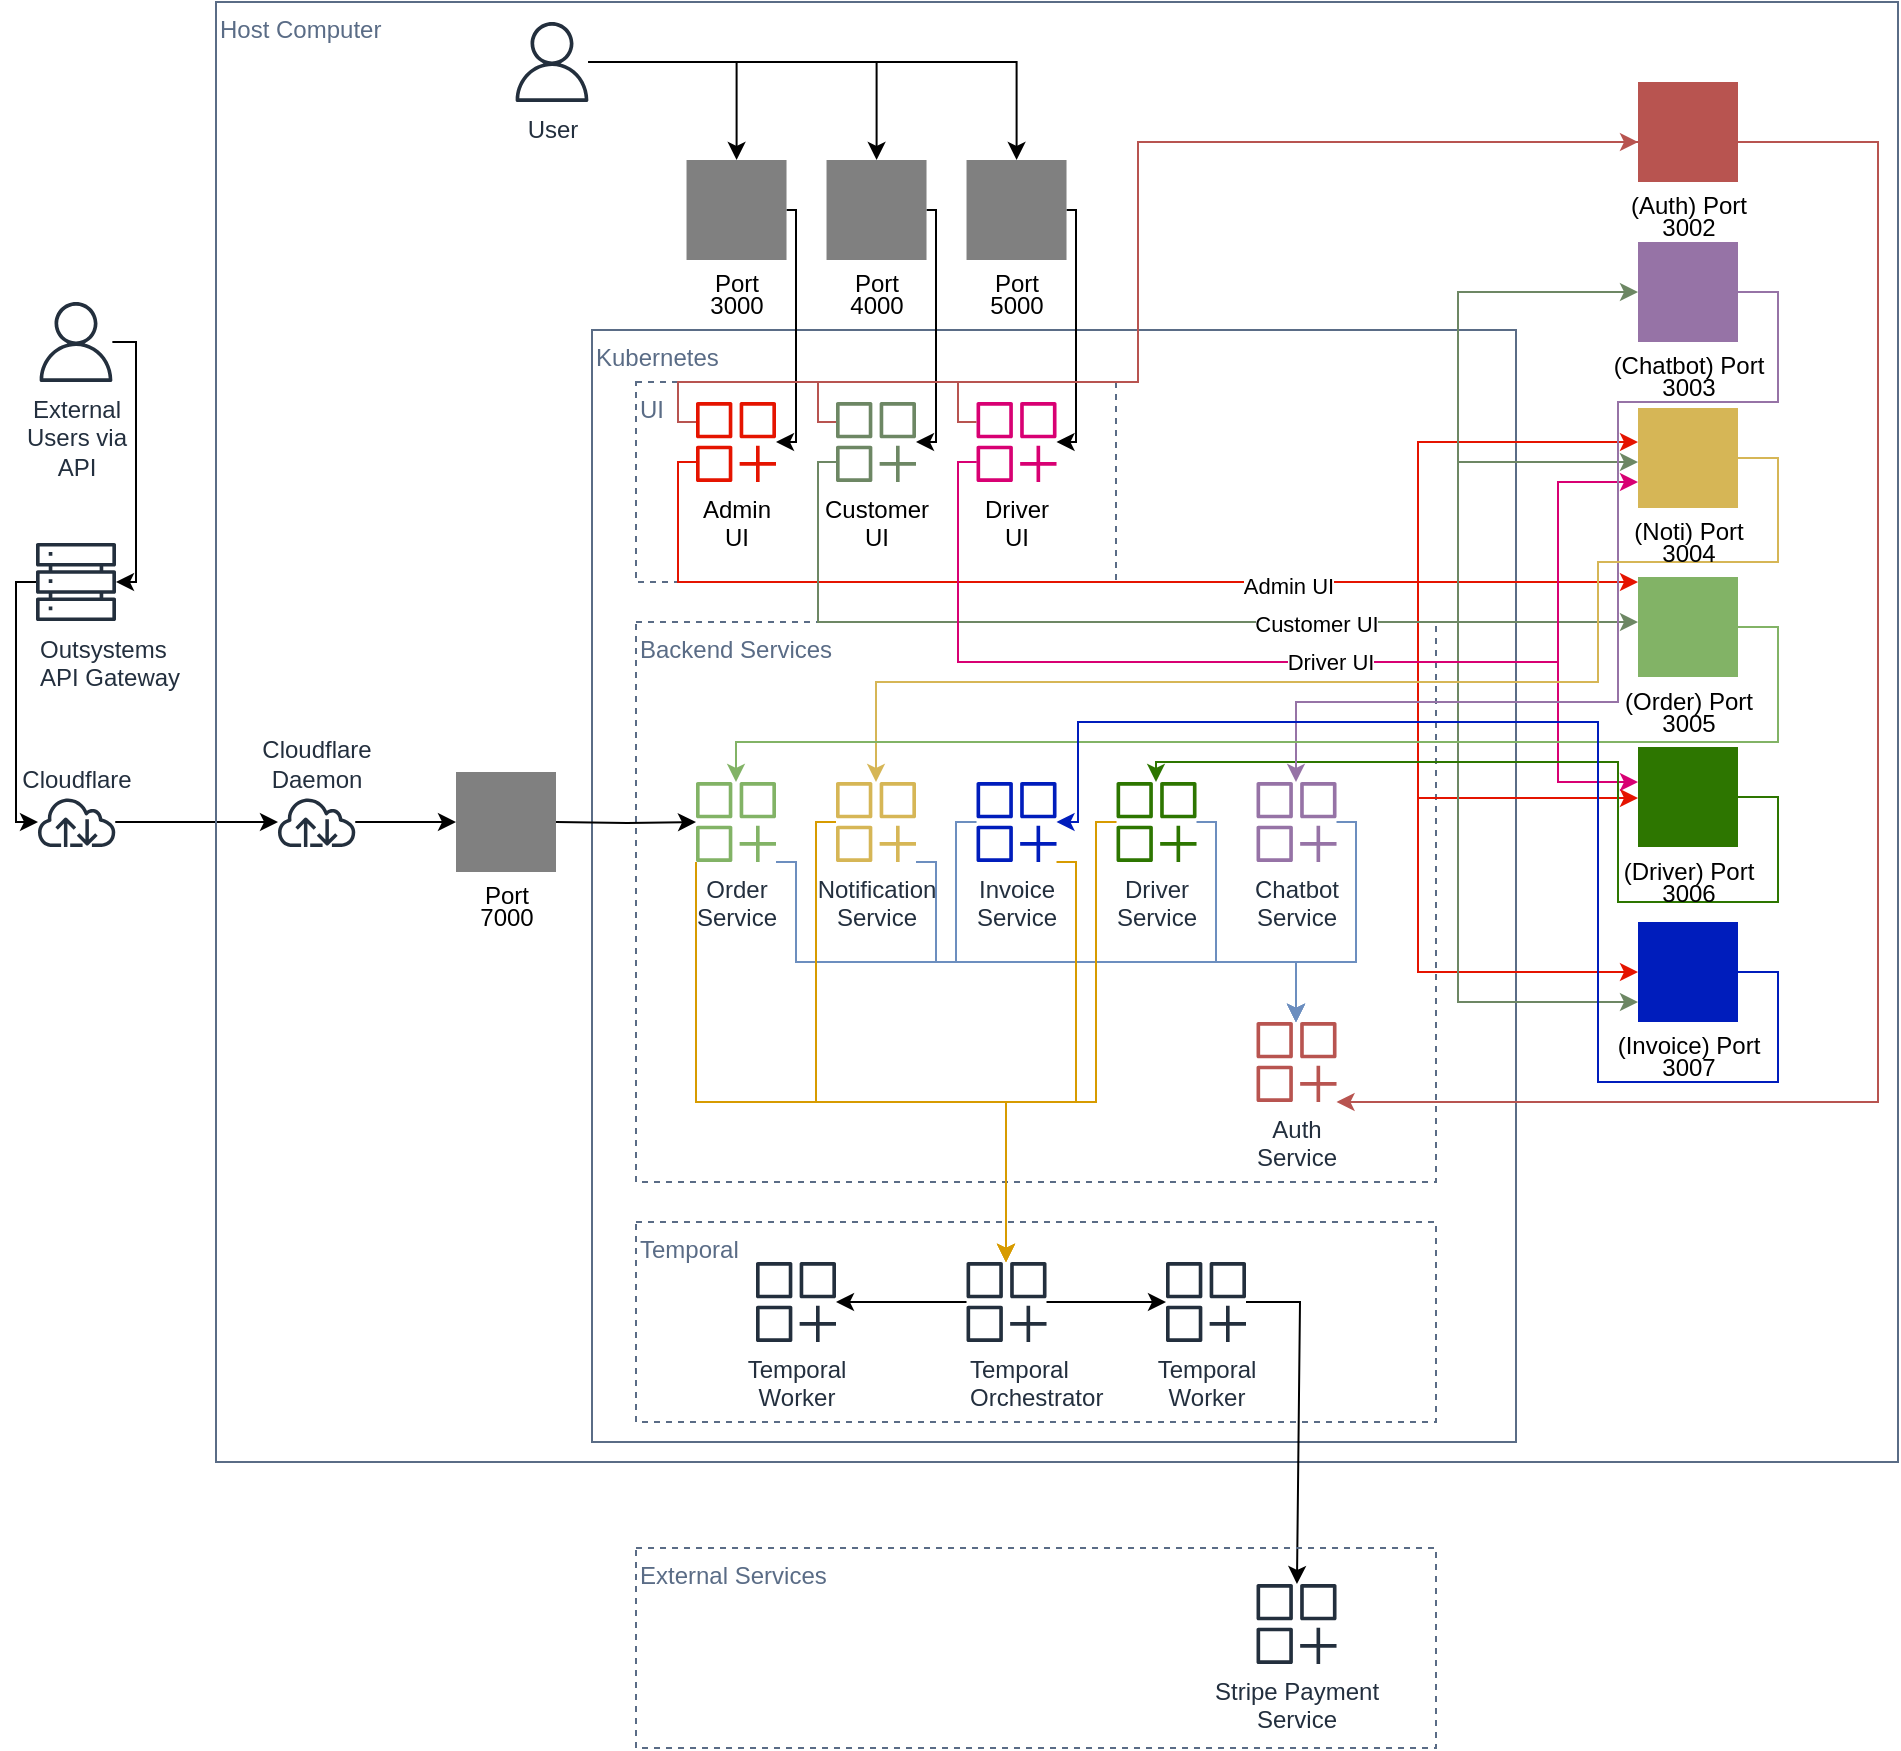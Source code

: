 <mxfile version="26.1.0">
  <diagram name="Page-1" id="QmS49h7ckAQ48RpZErxg">
    <mxGraphModel dx="1207" dy="805" grid="1" gridSize="10" guides="1" tooltips="1" connect="1" arrows="1" fold="1" page="1" pageScale="1" pageWidth="827" pageHeight="1169" math="0" shadow="0">
      <root>
        <mxCell id="0" />
        <mxCell id="1" parent="0" />
        <mxCell id="2KNw3RPgFfHsVNs4UQfl-1" style="edgeStyle=orthogonalEdgeStyle;rounded=0;orthogonalLoop=1;jettySize=auto;html=1;" edge="1" parent="1" source="2KNw3RPgFfHsVNs4UQfl-2" target="2KNw3RPgFfHsVNs4UQfl-4">
          <mxGeometry relative="1" as="geometry">
            <Array as="points">
              <mxPoint x="59" y="300" />
              <mxPoint x="59" y="420" />
            </Array>
          </mxGeometry>
        </mxCell>
        <mxCell id="2KNw3RPgFfHsVNs4UQfl-2" value="Outsystems&lt;br&gt;API Gateway" style="sketch=0;outlineConnect=0;fontColor=#232F3E;gradientColor=none;fillColor=#232F3D;strokeColor=none;dashed=0;verticalLabelPosition=bottom;verticalAlign=top;align=left;html=1;fontSize=12;fontStyle=0;aspect=fixed;pointerEvents=1;shape=mxgraph.aws4.servers;" vertex="1" parent="1">
          <mxGeometry x="69" y="280" width="40" height="40" as="geometry" />
        </mxCell>
        <mxCell id="2KNw3RPgFfHsVNs4UQfl-3" style="edgeStyle=orthogonalEdgeStyle;rounded=0;orthogonalLoop=1;jettySize=auto;html=1;" edge="1" parent="1" source="2KNw3RPgFfHsVNs4UQfl-4" target="2KNw3RPgFfHsVNs4UQfl-7">
          <mxGeometry relative="1" as="geometry" />
        </mxCell>
        <mxCell id="2KNw3RPgFfHsVNs4UQfl-4" value="Cloudflare" style="sketch=0;outlineConnect=0;fontColor=#232F3E;gradientColor=none;fillColor=#232F3D;strokeColor=none;dashed=0;verticalLabelPosition=top;verticalAlign=bottom;align=center;html=1;fontSize=12;fontStyle=0;aspect=fixed;pointerEvents=1;shape=mxgraph.aws4.internet;labelPosition=center;" vertex="1" parent="1">
          <mxGeometry x="69" y="407.5" width="40.63" height="25" as="geometry" />
        </mxCell>
        <mxCell id="2KNw3RPgFfHsVNs4UQfl-5" value="Host Computer" style="fillColor=none;strokeColor=#5A6C86;verticalAlign=top;fontStyle=0;fontColor=#5A6C86;whiteSpace=wrap;html=1;movable=1;resizable=1;rotatable=1;deletable=1;editable=1;locked=0;connectable=1;align=left;" vertex="1" parent="1">
          <mxGeometry x="159" y="10" width="841" height="730" as="geometry" />
        </mxCell>
        <mxCell id="2KNw3RPgFfHsVNs4UQfl-6" style="edgeStyle=orthogonalEdgeStyle;rounded=0;orthogonalLoop=1;jettySize=auto;html=1;" edge="1" parent="1" source="2KNw3RPgFfHsVNs4UQfl-7" target="2KNw3RPgFfHsVNs4UQfl-66">
          <mxGeometry relative="1" as="geometry" />
        </mxCell>
        <mxCell id="2KNw3RPgFfHsVNs4UQfl-7" value="Cloudflare&lt;div&gt;Daemon&lt;/div&gt;" style="sketch=0;outlineConnect=0;fontColor=#232F3E;gradientColor=none;fillColor=#232F3D;strokeColor=none;dashed=0;verticalLabelPosition=top;verticalAlign=bottom;align=center;html=1;fontSize=12;fontStyle=0;aspect=fixed;pointerEvents=1;shape=mxgraph.aws4.internet;labelPosition=center;" vertex="1" parent="1">
          <mxGeometry x="189" y="407.5" width="40.63" height="25" as="geometry" />
        </mxCell>
        <mxCell id="2KNw3RPgFfHsVNs4UQfl-8" value="Kubernetes" style="fillColor=none;strokeColor=#5A6C86;verticalAlign=top;fontStyle=0;fontColor=#5A6C86;whiteSpace=wrap;html=1;movable=1;resizable=1;rotatable=1;deletable=1;editable=1;locked=0;connectable=1;align=left;" vertex="1" parent="1">
          <mxGeometry x="347" y="174" width="462" height="556" as="geometry" />
        </mxCell>
        <mxCell id="2KNw3RPgFfHsVNs4UQfl-9" value="UI" style="fillColor=none;strokeColor=#5A6C86;dashed=1;verticalAlign=top;fontStyle=0;fontColor=#5A6C86;whiteSpace=wrap;html=1;movable=1;resizable=1;rotatable=1;deletable=1;editable=1;locked=0;connectable=1;align=left;" vertex="1" parent="1">
          <mxGeometry x="369" y="200" width="240" height="100" as="geometry" />
        </mxCell>
        <mxCell id="2KNw3RPgFfHsVNs4UQfl-10" style="edgeStyle=orthogonalEdgeStyle;rounded=0;orthogonalLoop=1;jettySize=auto;html=1;" edge="1" parent="1">
          <mxGeometry relative="1" as="geometry">
            <mxPoint x="460" y="160" as="sourcePoint" />
          </mxGeometry>
        </mxCell>
        <mxCell id="2KNw3RPgFfHsVNs4UQfl-11" value="Backend Services" style="fillColor=none;strokeColor=#5A6C86;dashed=1;verticalAlign=top;fontStyle=0;fontColor=#5A6C86;whiteSpace=wrap;html=1;movable=1;resizable=1;rotatable=1;deletable=1;editable=1;locked=0;connectable=1;align=left;" vertex="1" parent="1">
          <mxGeometry x="369" y="320" width="400" height="280" as="geometry" />
        </mxCell>
        <mxCell id="2KNw3RPgFfHsVNs4UQfl-12" style="edgeStyle=orthogonalEdgeStyle;rounded=0;orthogonalLoop=1;jettySize=auto;html=1;" edge="1" parent="1" source="2KNw3RPgFfHsVNs4UQfl-15" target="2KNw3RPgFfHsVNs4UQfl-61">
          <mxGeometry relative="1" as="geometry" />
        </mxCell>
        <mxCell id="2KNw3RPgFfHsVNs4UQfl-13" style="edgeStyle=orthogonalEdgeStyle;rounded=0;orthogonalLoop=1;jettySize=auto;html=1;" edge="1" parent="1" source="2KNw3RPgFfHsVNs4UQfl-15" target="2KNw3RPgFfHsVNs4UQfl-62">
          <mxGeometry relative="1" as="geometry" />
        </mxCell>
        <mxCell id="2KNw3RPgFfHsVNs4UQfl-14" style="edgeStyle=orthogonalEdgeStyle;rounded=0;orthogonalLoop=1;jettySize=auto;html=1;" edge="1" parent="1" source="2KNw3RPgFfHsVNs4UQfl-15" target="2KNw3RPgFfHsVNs4UQfl-63">
          <mxGeometry relative="1" as="geometry" />
        </mxCell>
        <mxCell id="2KNw3RPgFfHsVNs4UQfl-15" value="User" style="sketch=0;outlineConnect=0;fontColor=#232F3E;gradientColor=none;fillColor=#232F3D;strokeColor=none;dashed=0;verticalLabelPosition=bottom;verticalAlign=top;align=center;html=1;fontSize=12;fontStyle=0;aspect=fixed;pointerEvents=1;shape=mxgraph.aws4.user;" vertex="1" parent="1">
          <mxGeometry x="307" y="20" width="40" height="40" as="geometry" />
        </mxCell>
        <mxCell id="2KNw3RPgFfHsVNs4UQfl-16" value="Temporal" style="fillColor=none;strokeColor=#5A6C86;dashed=1;verticalAlign=top;fontStyle=0;fontColor=#5A6C86;whiteSpace=wrap;html=1;movable=1;resizable=1;rotatable=1;deletable=1;editable=1;locked=0;connectable=1;align=left;" vertex="1" parent="1">
          <mxGeometry x="369" y="620" width="400" height="100" as="geometry" />
        </mxCell>
        <mxCell id="2KNw3RPgFfHsVNs4UQfl-17" style="edgeStyle=orthogonalEdgeStyle;rounded=0;orthogonalLoop=1;jettySize=auto;html=1;" edge="1" parent="1" source="2KNw3RPgFfHsVNs4UQfl-61" target="2KNw3RPgFfHsVNs4UQfl-27">
          <mxGeometry relative="1" as="geometry">
            <mxPoint x="414" y="180" as="sourcePoint" />
            <Array as="points">
              <mxPoint x="449" y="114" />
              <mxPoint x="449" y="230" />
            </Array>
          </mxGeometry>
        </mxCell>
        <mxCell id="2KNw3RPgFfHsVNs4UQfl-18" style="edgeStyle=orthogonalEdgeStyle;rounded=0;orthogonalLoop=1;jettySize=auto;html=1;" edge="1" parent="1" source="2KNw3RPgFfHsVNs4UQfl-62" target="2KNw3RPgFfHsVNs4UQfl-29">
          <mxGeometry relative="1" as="geometry">
            <mxPoint x="484" y="180" as="sourcePoint" />
            <Array as="points">
              <mxPoint x="519" y="114" />
              <mxPoint x="519" y="230" />
            </Array>
          </mxGeometry>
        </mxCell>
        <mxCell id="2KNw3RPgFfHsVNs4UQfl-19" style="edgeStyle=orthogonalEdgeStyle;rounded=0;orthogonalLoop=1;jettySize=auto;html=1;" edge="1" parent="1" source="2KNw3RPgFfHsVNs4UQfl-63" target="2KNw3RPgFfHsVNs4UQfl-31">
          <mxGeometry relative="1" as="geometry">
            <mxPoint x="554.26" y="180" as="sourcePoint" />
            <Array as="points">
              <mxPoint x="589" y="114" />
              <mxPoint x="589" y="230" />
            </Array>
          </mxGeometry>
        </mxCell>
        <mxCell id="2KNw3RPgFfHsVNs4UQfl-89" style="edgeStyle=orthogonalEdgeStyle;rounded=0;orthogonalLoop=1;jettySize=auto;html=1;strokeColor=#E51400;" edge="1" parent="1" source="2KNw3RPgFfHsVNs4UQfl-27" target="2KNw3RPgFfHsVNs4UQfl-80">
          <mxGeometry relative="1" as="geometry">
            <Array as="points">
              <mxPoint x="390" y="240" />
              <mxPoint x="390" y="300" />
              <mxPoint x="760" y="300" />
              <mxPoint x="760" y="230" />
            </Array>
          </mxGeometry>
        </mxCell>
        <mxCell id="2KNw3RPgFfHsVNs4UQfl-91" style="edgeStyle=orthogonalEdgeStyle;rounded=0;orthogonalLoop=1;jettySize=auto;html=1;fillColor=#a20025;strokeColor=#E51400;" edge="1" parent="1" source="2KNw3RPgFfHsVNs4UQfl-27" target="2KNw3RPgFfHsVNs4UQfl-82">
          <mxGeometry relative="1" as="geometry">
            <Array as="points">
              <mxPoint x="390" y="240" />
              <mxPoint x="390" y="300" />
            </Array>
          </mxGeometry>
        </mxCell>
        <mxCell id="2KNw3RPgFfHsVNs4UQfl-92" style="edgeStyle=orthogonalEdgeStyle;rounded=0;orthogonalLoop=1;jettySize=auto;html=1;strokeColor=#E51400;" edge="1" parent="1" source="2KNw3RPgFfHsVNs4UQfl-27" target="2KNw3RPgFfHsVNs4UQfl-76">
          <mxGeometry relative="1" as="geometry">
            <Array as="points">
              <mxPoint x="390" y="240" />
              <mxPoint x="390" y="300" />
              <mxPoint x="760" y="300" />
              <mxPoint x="760" y="408" />
            </Array>
          </mxGeometry>
        </mxCell>
        <mxCell id="2KNw3RPgFfHsVNs4UQfl-93" style="edgeStyle=orthogonalEdgeStyle;rounded=0;orthogonalLoop=1;jettySize=auto;html=1;strokeColor=#E51400;" edge="1" parent="1" source="2KNw3RPgFfHsVNs4UQfl-27" target="2KNw3RPgFfHsVNs4UQfl-83">
          <mxGeometry relative="1" as="geometry">
            <Array as="points">
              <mxPoint x="390" y="240" />
              <mxPoint x="390" y="300" />
              <mxPoint x="760" y="300" />
              <mxPoint x="760" y="495" />
            </Array>
          </mxGeometry>
        </mxCell>
        <mxCell id="2KNw3RPgFfHsVNs4UQfl-104" value="Admin UI" style="edgeLabel;html=1;align=center;verticalAlign=middle;resizable=0;points=[];" vertex="1" connectable="0" parent="2KNw3RPgFfHsVNs4UQfl-93">
          <mxGeometry x="0.004" y="-2" relative="1" as="geometry">
            <mxPoint as="offset" />
          </mxGeometry>
        </mxCell>
        <mxCell id="2KNw3RPgFfHsVNs4UQfl-27" value="&lt;font style=&quot;color: rgb(0, 0, 0);&quot;&gt;&lt;font&gt;Admin&lt;br&gt;&lt;/font&gt;UI&lt;/font&gt;" style="sketch=0;outlineConnect=0;fillColor=#E51400;strokeColor=#B20000;dashed=0;verticalLabelPosition=bottom;verticalAlign=top;align=center;html=1;fontSize=12;fontStyle=0;aspect=fixed;pointerEvents=1;shape=mxgraph.aws4.generic_application;fontColor=#ffffff;" vertex="1" parent="1">
          <mxGeometry x="399" y="210" width="40" height="40" as="geometry" />
        </mxCell>
        <mxCell id="2KNw3RPgFfHsVNs4UQfl-94" style="edgeStyle=orthogonalEdgeStyle;rounded=0;orthogonalLoop=1;jettySize=auto;html=1;strokeColor=#6D8764;" edge="1" parent="1" source="2KNw3RPgFfHsVNs4UQfl-29" target="2KNw3RPgFfHsVNs4UQfl-82">
          <mxGeometry relative="1" as="geometry">
            <Array as="points">
              <mxPoint x="460" y="240" />
              <mxPoint x="460" y="320" />
            </Array>
          </mxGeometry>
        </mxCell>
        <mxCell id="2KNw3RPgFfHsVNs4UQfl-95" style="edgeStyle=orthogonalEdgeStyle;rounded=0;orthogonalLoop=1;jettySize=auto;html=1;strokeColor=#6D8764;" edge="1" parent="1" source="2KNw3RPgFfHsVNs4UQfl-29" target="2KNw3RPgFfHsVNs4UQfl-80">
          <mxGeometry relative="1" as="geometry">
            <Array as="points">
              <mxPoint x="460" y="240" />
              <mxPoint x="460" y="320" />
              <mxPoint x="780" y="320" />
              <mxPoint x="780" y="240" />
            </Array>
          </mxGeometry>
        </mxCell>
        <mxCell id="2KNw3RPgFfHsVNs4UQfl-97" style="edgeStyle=orthogonalEdgeStyle;rounded=0;orthogonalLoop=1;jettySize=auto;html=1;strokeColor=#6D8764;" edge="1" parent="1" source="2KNw3RPgFfHsVNs4UQfl-29" target="2KNw3RPgFfHsVNs4UQfl-78">
          <mxGeometry relative="1" as="geometry">
            <Array as="points">
              <mxPoint x="460" y="240" />
              <mxPoint x="460" y="320" />
              <mxPoint x="780" y="320" />
              <mxPoint x="780" y="155" />
            </Array>
          </mxGeometry>
        </mxCell>
        <mxCell id="2KNw3RPgFfHsVNs4UQfl-99" style="edgeStyle=orthogonalEdgeStyle;rounded=0;orthogonalLoop=1;jettySize=auto;html=1;strokeColor=#6D8764;" edge="1" parent="1" source="2KNw3RPgFfHsVNs4UQfl-29" target="2KNw3RPgFfHsVNs4UQfl-83">
          <mxGeometry relative="1" as="geometry">
            <Array as="points">
              <mxPoint x="460" y="240" />
              <mxPoint x="460" y="320" />
              <mxPoint x="780" y="320" />
              <mxPoint x="780" y="510" />
            </Array>
          </mxGeometry>
        </mxCell>
        <mxCell id="2KNw3RPgFfHsVNs4UQfl-105" value="Customer UI" style="edgeLabel;html=1;align=center;verticalAlign=middle;resizable=0;points=[];" vertex="1" connectable="0" parent="2KNw3RPgFfHsVNs4UQfl-99">
          <mxGeometry x="-0.019" y="-1" relative="1" as="geometry">
            <mxPoint as="offset" />
          </mxGeometry>
        </mxCell>
        <mxCell id="2KNw3RPgFfHsVNs4UQfl-29" value="&lt;font style=&quot;color: rgb(0, 0, 0);&quot;&gt;Customer&lt;br&gt;UI&lt;/font&gt;" style="sketch=0;outlineConnect=0;fontColor=#ffffff;fillColor=#6D8764;strokeColor=#3A5431;dashed=0;verticalLabelPosition=bottom;verticalAlign=top;align=center;html=1;fontSize=12;fontStyle=0;aspect=fixed;pointerEvents=1;shape=mxgraph.aws4.generic_application;" vertex="1" parent="1">
          <mxGeometry x="469" y="210" width="40" height="40" as="geometry" />
        </mxCell>
        <mxCell id="2KNw3RPgFfHsVNs4UQfl-101" style="edgeStyle=orthogonalEdgeStyle;rounded=0;orthogonalLoop=1;jettySize=auto;html=1;strokeColor=#D80073;" edge="1" parent="1" source="2KNw3RPgFfHsVNs4UQfl-31" target="2KNw3RPgFfHsVNs4UQfl-76">
          <mxGeometry relative="1" as="geometry">
            <Array as="points">
              <mxPoint x="530" y="240" />
              <mxPoint x="530" y="340" />
              <mxPoint x="830" y="340" />
              <mxPoint x="830" y="400" />
            </Array>
          </mxGeometry>
        </mxCell>
        <mxCell id="2KNw3RPgFfHsVNs4UQfl-103" style="edgeStyle=orthogonalEdgeStyle;rounded=0;orthogonalLoop=1;jettySize=auto;html=1;strokeColor=#D80073;" edge="1" parent="1" source="2KNw3RPgFfHsVNs4UQfl-31" target="2KNw3RPgFfHsVNs4UQfl-80">
          <mxGeometry relative="1" as="geometry">
            <Array as="points">
              <mxPoint x="530" y="240" />
              <mxPoint x="530" y="340" />
              <mxPoint x="830" y="340" />
              <mxPoint x="830" y="250" />
            </Array>
          </mxGeometry>
        </mxCell>
        <mxCell id="2KNw3RPgFfHsVNs4UQfl-106" value="Driver UI" style="edgeLabel;html=1;align=center;verticalAlign=middle;resizable=0;points=[];" vertex="1" connectable="0" parent="2KNw3RPgFfHsVNs4UQfl-103">
          <mxGeometry x="0.096" relative="1" as="geometry">
            <mxPoint as="offset" />
          </mxGeometry>
        </mxCell>
        <mxCell id="2KNw3RPgFfHsVNs4UQfl-31" value="&lt;font style=&quot;color: rgb(0, 0, 0);&quot;&gt;Driver&lt;br&gt;UI&lt;/font&gt;" style="sketch=0;outlineConnect=0;fontColor=#ffffff;fillColor=#D80073;strokeColor=#A50040;dashed=0;verticalLabelPosition=bottom;verticalAlign=top;align=center;html=1;fontSize=12;fontStyle=0;aspect=fixed;pointerEvents=1;shape=mxgraph.aws4.generic_application;" vertex="1" parent="1">
          <mxGeometry x="539.26" y="210" width="40" height="40" as="geometry" />
        </mxCell>
        <mxCell id="2KNw3RPgFfHsVNs4UQfl-32" style="edgeStyle=orthogonalEdgeStyle;rounded=0;orthogonalLoop=1;jettySize=auto;html=1;fillColor=#dae8fc;strokeColor=#6c8ebf;" edge="1" parent="1" source="2KNw3RPgFfHsVNs4UQfl-34" target="2KNw3RPgFfHsVNs4UQfl-46">
          <mxGeometry relative="1" as="geometry">
            <Array as="points">
              <mxPoint x="449" y="440" />
              <mxPoint x="449" y="490" />
              <mxPoint x="699" y="490" />
            </Array>
          </mxGeometry>
        </mxCell>
        <mxCell id="2KNw3RPgFfHsVNs4UQfl-33" style="edgeStyle=orthogonalEdgeStyle;rounded=0;orthogonalLoop=1;jettySize=auto;html=1;fillColor=#ffe6cc;strokeColor=#d79b00;" edge="1" parent="1" source="2KNw3RPgFfHsVNs4UQfl-34" target="2KNw3RPgFfHsVNs4UQfl-54">
          <mxGeometry relative="1" as="geometry">
            <Array as="points">
              <mxPoint x="399" y="560" />
              <mxPoint x="554" y="560" />
            </Array>
          </mxGeometry>
        </mxCell>
        <mxCell id="2KNw3RPgFfHsVNs4UQfl-34" value="Order&lt;br&gt;Service" style="sketch=0;outlineConnect=0;fontColor=#232F3E;gradientColor=none;fillColor=#82B366;strokeColor=none;dashed=0;verticalLabelPosition=bottom;verticalAlign=top;align=center;html=1;fontSize=12;fontStyle=0;aspect=fixed;pointerEvents=1;shape=mxgraph.aws4.generic_application;" vertex="1" parent="1">
          <mxGeometry x="399" y="400" width="40" height="40" as="geometry" />
        </mxCell>
        <mxCell id="2KNw3RPgFfHsVNs4UQfl-35" style="edgeStyle=orthogonalEdgeStyle;rounded=0;orthogonalLoop=1;jettySize=auto;html=1;fillColor=#dae8fc;strokeColor=#6c8ebf;" edge="1" parent="1" source="2KNw3RPgFfHsVNs4UQfl-37" target="2KNw3RPgFfHsVNs4UQfl-46">
          <mxGeometry relative="1" as="geometry">
            <Array as="points">
              <mxPoint x="519" y="440" />
              <mxPoint x="519" y="490" />
              <mxPoint x="699" y="490" />
            </Array>
          </mxGeometry>
        </mxCell>
        <mxCell id="2KNw3RPgFfHsVNs4UQfl-36" style="edgeStyle=orthogonalEdgeStyle;rounded=0;orthogonalLoop=1;jettySize=auto;html=1;fillColor=#ffe6cc;strokeColor=#d79b00;" edge="1" parent="1" source="2KNw3RPgFfHsVNs4UQfl-37" target="2KNw3RPgFfHsVNs4UQfl-54">
          <mxGeometry relative="1" as="geometry">
            <Array as="points">
              <mxPoint x="459" y="420" />
              <mxPoint x="459" y="560" />
              <mxPoint x="554" y="560" />
            </Array>
          </mxGeometry>
        </mxCell>
        <mxCell id="2KNw3RPgFfHsVNs4UQfl-37" value="Notification&lt;br&gt;Service" style="sketch=0;outlineConnect=0;fontColor=#232F3E;gradientColor=none;fillColor=#D6B656;strokeColor=none;dashed=0;verticalLabelPosition=bottom;verticalAlign=top;align=center;html=1;fontSize=12;fontStyle=0;aspect=fixed;pointerEvents=1;shape=mxgraph.aws4.generic_application;" vertex="1" parent="1">
          <mxGeometry x="469" y="400" width="40" height="40" as="geometry" />
        </mxCell>
        <mxCell id="2KNw3RPgFfHsVNs4UQfl-38" style="edgeStyle=orthogonalEdgeStyle;rounded=0;orthogonalLoop=1;jettySize=auto;html=1;fillColor=#dae8fc;strokeColor=#6c8ebf;" edge="1" parent="1" source="2KNw3RPgFfHsVNs4UQfl-40" target="2KNw3RPgFfHsVNs4UQfl-46">
          <mxGeometry relative="1" as="geometry">
            <Array as="points">
              <mxPoint x="529" y="420" />
              <mxPoint x="529" y="490" />
              <mxPoint x="699" y="490" />
            </Array>
          </mxGeometry>
        </mxCell>
        <mxCell id="2KNw3RPgFfHsVNs4UQfl-39" style="edgeStyle=orthogonalEdgeStyle;rounded=0;orthogonalLoop=1;jettySize=auto;html=1;fillColor=#ffe6cc;strokeColor=#d79b00;" edge="1" parent="1" source="2KNw3RPgFfHsVNs4UQfl-40" target="2KNw3RPgFfHsVNs4UQfl-54">
          <mxGeometry relative="1" as="geometry">
            <Array as="points">
              <mxPoint x="589" y="440" />
              <mxPoint x="589" y="560" />
              <mxPoint x="554" y="560" />
            </Array>
          </mxGeometry>
        </mxCell>
        <mxCell id="2KNw3RPgFfHsVNs4UQfl-40" value="Invoice&lt;br&gt;Service" style="sketch=0;outlineConnect=0;fontColor=#232F3E;gradientColor=none;fillColor=#001DBC;strokeColor=none;dashed=0;verticalLabelPosition=bottom;verticalAlign=top;align=center;html=1;fontSize=12;fontStyle=0;aspect=fixed;pointerEvents=1;shape=mxgraph.aws4.generic_application;" vertex="1" parent="1">
          <mxGeometry x="539.26" y="400" width="40" height="40" as="geometry" />
        </mxCell>
        <mxCell id="2KNw3RPgFfHsVNs4UQfl-41" style="edgeStyle=orthogonalEdgeStyle;rounded=0;orthogonalLoop=1;jettySize=auto;html=1;fillColor=#dae8fc;strokeColor=#6c8ebf;" edge="1" parent="1" source="2KNw3RPgFfHsVNs4UQfl-43" target="2KNw3RPgFfHsVNs4UQfl-46">
          <mxGeometry relative="1" as="geometry">
            <Array as="points">
              <mxPoint x="659" y="420" />
              <mxPoint x="659" y="490" />
              <mxPoint x="699" y="490" />
            </Array>
          </mxGeometry>
        </mxCell>
        <mxCell id="2KNw3RPgFfHsVNs4UQfl-42" style="edgeStyle=orthogonalEdgeStyle;rounded=0;orthogonalLoop=1;jettySize=auto;html=1;fillColor=#ffe6cc;strokeColor=#d79b00;" edge="1" parent="1" source="2KNw3RPgFfHsVNs4UQfl-43" target="2KNw3RPgFfHsVNs4UQfl-54">
          <mxGeometry relative="1" as="geometry">
            <Array as="points">
              <mxPoint x="599" y="420" />
              <mxPoint x="599" y="560" />
              <mxPoint x="554" y="560" />
            </Array>
          </mxGeometry>
        </mxCell>
        <mxCell id="2KNw3RPgFfHsVNs4UQfl-43" value="Driver&lt;br&gt;Service" style="sketch=0;outlineConnect=0;fontColor=#232F3E;gradientColor=none;fillColor=#2D7600;strokeColor=none;dashed=0;verticalLabelPosition=bottom;verticalAlign=top;align=center;html=1;fontSize=12;fontStyle=0;aspect=fixed;pointerEvents=1;shape=mxgraph.aws4.generic_application;" vertex="1" parent="1">
          <mxGeometry x="609.26" y="400" width="40" height="40" as="geometry" />
        </mxCell>
        <mxCell id="2KNw3RPgFfHsVNs4UQfl-44" style="edgeStyle=orthogonalEdgeStyle;rounded=0;orthogonalLoop=1;jettySize=auto;html=1;fillColor=#dae8fc;strokeColor=#6c8ebf;" edge="1" parent="1" source="2KNw3RPgFfHsVNs4UQfl-45" target="2KNw3RPgFfHsVNs4UQfl-46">
          <mxGeometry relative="1" as="geometry">
            <Array as="points">
              <mxPoint x="729" y="420" />
              <mxPoint x="729" y="490" />
              <mxPoint x="699" y="490" />
            </Array>
          </mxGeometry>
        </mxCell>
        <mxCell id="2KNw3RPgFfHsVNs4UQfl-45" value="Chatbot&lt;br&gt;Service" style="sketch=0;outlineConnect=0;fontColor=#232F3E;gradientColor=none;fillColor=#9673A6;strokeColor=none;dashed=0;verticalLabelPosition=bottom;verticalAlign=top;align=center;html=1;fontSize=12;fontStyle=0;aspect=fixed;pointerEvents=1;shape=mxgraph.aws4.generic_application;" vertex="1" parent="1">
          <mxGeometry x="679.26" y="400" width="40" height="40" as="geometry" />
        </mxCell>
        <mxCell id="2KNw3RPgFfHsVNs4UQfl-46" value="Auth&lt;div&gt;&lt;span style=&quot;background-color: transparent; color: light-dark(rgb(35, 47, 62), rgb(189, 199, 212));&quot;&gt;Service&lt;/span&gt;&lt;/div&gt;" style="sketch=0;outlineConnect=0;fontColor=#232F3E;gradientColor=none;fillColor=#B85450;strokeColor=none;dashed=0;verticalLabelPosition=bottom;verticalAlign=top;align=center;html=1;fontSize=12;fontStyle=0;aspect=fixed;pointerEvents=1;shape=mxgraph.aws4.generic_application;" vertex="1" parent="1">
          <mxGeometry x="679.26" y="520" width="40" height="40" as="geometry" />
        </mxCell>
        <mxCell id="2KNw3RPgFfHsVNs4UQfl-52" style="edgeStyle=orthogonalEdgeStyle;rounded=0;orthogonalLoop=1;jettySize=auto;html=1;" edge="1" parent="1" source="2KNw3RPgFfHsVNs4UQfl-54" target="2KNw3RPgFfHsVNs4UQfl-55">
          <mxGeometry relative="1" as="geometry" />
        </mxCell>
        <mxCell id="2KNw3RPgFfHsVNs4UQfl-53" style="edgeStyle=orthogonalEdgeStyle;rounded=0;orthogonalLoop=1;jettySize=auto;html=1;" edge="1" parent="1" source="2KNw3RPgFfHsVNs4UQfl-54" target="2KNw3RPgFfHsVNs4UQfl-57">
          <mxGeometry relative="1" as="geometry" />
        </mxCell>
        <mxCell id="2KNw3RPgFfHsVNs4UQfl-54" value="Temporal&lt;br&gt;Orchestrator" style="sketch=0;outlineConnect=0;fontColor=#232F3E;gradientColor=none;fillColor=#232F3D;strokeColor=none;dashed=0;verticalLabelPosition=bottom;verticalAlign=top;align=left;html=1;fontSize=12;fontStyle=0;aspect=fixed;pointerEvents=1;shape=mxgraph.aws4.generic_application;" vertex="1" parent="1">
          <mxGeometry x="534.26" y="640" width="40" height="40" as="geometry" />
        </mxCell>
        <mxCell id="2KNw3RPgFfHsVNs4UQfl-55" value="Temporal&lt;br&gt;Worker" style="sketch=0;outlineConnect=0;fontColor=#232F3E;gradientColor=none;fillColor=#232F3D;strokeColor=none;dashed=0;verticalLabelPosition=bottom;verticalAlign=top;align=center;html=1;fontSize=12;fontStyle=0;aspect=fixed;pointerEvents=1;shape=mxgraph.aws4.generic_application;" vertex="1" parent="1">
          <mxGeometry x="429" y="640" width="40" height="40" as="geometry" />
        </mxCell>
        <mxCell id="2KNw3RPgFfHsVNs4UQfl-56" style="edgeStyle=none;html=1;rounded=0;curved=0;" edge="1" parent="1" source="2KNw3RPgFfHsVNs4UQfl-57" target="2KNw3RPgFfHsVNs4UQfl-68">
          <mxGeometry relative="1" as="geometry">
            <Array as="points">
              <mxPoint x="701" y="660" />
            </Array>
          </mxGeometry>
        </mxCell>
        <mxCell id="2KNw3RPgFfHsVNs4UQfl-57" value="Temporal&lt;br&gt;Worker" style="sketch=0;outlineConnect=0;fontColor=#232F3E;gradientColor=none;fillColor=#232F3D;strokeColor=none;dashed=0;verticalLabelPosition=bottom;verticalAlign=top;align=center;html=1;fontSize=12;fontStyle=0;aspect=fixed;pointerEvents=1;shape=mxgraph.aws4.generic_application;" vertex="1" parent="1">
          <mxGeometry x="634" y="640" width="40" height="40" as="geometry" />
        </mxCell>
        <mxCell id="2KNw3RPgFfHsVNs4UQfl-58" style="edgeStyle=orthogonalEdgeStyle;rounded=0;orthogonalLoop=1;jettySize=auto;html=1;" edge="1" parent="1" source="2KNw3RPgFfHsVNs4UQfl-59" target="2KNw3RPgFfHsVNs4UQfl-2">
          <mxGeometry relative="1" as="geometry">
            <Array as="points">
              <mxPoint x="119" y="180" />
              <mxPoint x="119" y="300" />
            </Array>
          </mxGeometry>
        </mxCell>
        <mxCell id="2KNw3RPgFfHsVNs4UQfl-59" value="External&lt;br&gt;Users via&lt;div&gt;API&lt;/div&gt;" style="sketch=0;outlineConnect=0;fontColor=#232F3E;gradientColor=none;fillColor=#232F3D;strokeColor=none;dashed=0;verticalLabelPosition=bottom;verticalAlign=top;align=center;html=1;fontSize=12;fontStyle=0;aspect=fixed;pointerEvents=1;shape=mxgraph.aws4.user;" vertex="1" parent="1">
          <mxGeometry x="69" y="160" width="40" height="40" as="geometry" />
        </mxCell>
        <mxCell id="2KNw3RPgFfHsVNs4UQfl-60" style="edgeStyle=orthogonalEdgeStyle;rounded=0;orthogonalLoop=1;jettySize=auto;html=1;" edge="1" parent="1" target="2KNw3RPgFfHsVNs4UQfl-34">
          <mxGeometry relative="1" as="geometry">
            <mxPoint x="329" y="420.0" as="sourcePoint" />
          </mxGeometry>
        </mxCell>
        <mxCell id="2KNw3RPgFfHsVNs4UQfl-61" value="&lt;div style=&quot;line-height: 90%;&quot;&gt;Port&lt;br&gt;3000&lt;/div&gt;" style="fillColor=#808080;aspect=fixed;sketch=0;pointerEvents=1;shadow=0;dashed=0;html=1;strokeColor=none;labelPosition=center;verticalLabelPosition=bottom;outlineConnect=0;verticalAlign=top;align=center;shape=mxgraph.openstack.neutron_port;" vertex="1" parent="1">
          <mxGeometry x="394.26" y="89" width="50" height="50" as="geometry" />
        </mxCell>
        <mxCell id="2KNw3RPgFfHsVNs4UQfl-62" value="&lt;div style=&quot;line-height: 90%;&quot;&gt;Port&lt;br&gt;4000&lt;/div&gt;" style="fillColor=#808080;aspect=fixed;sketch=0;pointerEvents=1;shadow=0;dashed=0;html=1;strokeColor=none;labelPosition=center;verticalLabelPosition=bottom;outlineConnect=0;verticalAlign=top;align=center;shape=mxgraph.openstack.neutron_port;" vertex="1" parent="1">
          <mxGeometry x="464.26" y="89" width="50" height="50" as="geometry" />
        </mxCell>
        <mxCell id="2KNw3RPgFfHsVNs4UQfl-63" value="&lt;div style=&quot;line-height: 90%;&quot;&gt;Port&lt;br&gt;5000&lt;/div&gt;" style="fillColor=#808080;aspect=fixed;sketch=0;pointerEvents=1;shadow=0;dashed=0;html=1;strokeColor=none;labelPosition=center;verticalLabelPosition=bottom;outlineConnect=0;verticalAlign=top;align=center;shape=mxgraph.openstack.neutron_port;" vertex="1" parent="1">
          <mxGeometry x="534.26" y="89" width="50" height="50" as="geometry" />
        </mxCell>
        <mxCell id="2KNw3RPgFfHsVNs4UQfl-66" value="&lt;div style=&quot;line-height: 90%;&quot;&gt;Port&lt;br&gt;7000&lt;/div&gt;" style="fillColor=#808080;aspect=fixed;sketch=0;pointerEvents=1;shadow=0;dashed=0;html=1;strokeColor=none;labelPosition=center;verticalLabelPosition=bottom;outlineConnect=0;verticalAlign=top;align=center;shape=mxgraph.openstack.neutron_port;" vertex="1" parent="1">
          <mxGeometry x="279" y="395" width="50" height="50" as="geometry" />
        </mxCell>
        <mxCell id="2KNw3RPgFfHsVNs4UQfl-67" value="External Services" style="fillColor=none;strokeColor=#5A6C86;dashed=1;verticalAlign=top;fontStyle=0;fontColor=#5A6C86;whiteSpace=wrap;html=1;movable=1;resizable=1;rotatable=1;deletable=1;editable=1;locked=0;connectable=1;align=left;" vertex="1" parent="1">
          <mxGeometry x="369" y="783" width="400" height="100" as="geometry" />
        </mxCell>
        <mxCell id="2KNw3RPgFfHsVNs4UQfl-68" value="Stripe Payment&lt;br&gt;Service" style="sketch=0;outlineConnect=0;fontColor=#232F3E;gradientColor=none;fillColor=#232F3D;strokeColor=none;dashed=0;verticalLabelPosition=bottom;verticalAlign=top;align=center;html=1;fontSize=12;fontStyle=0;aspect=fixed;pointerEvents=1;shape=mxgraph.aws4.generic_application;" vertex="1" parent="1">
          <mxGeometry x="679.26" y="801" width="40" height="40" as="geometry" />
        </mxCell>
        <mxCell id="2KNw3RPgFfHsVNs4UQfl-69" value="" style="endArrow=none;startArrow=classic;html=1;rounded=0;edgeStyle=orthogonalEdgeStyle;startFill=1;fillColor=#f8cecc;strokeColor=#b85450;" edge="1" parent="1" source="2KNw3RPgFfHsVNs4UQfl-73" target="2KNw3RPgFfHsVNs4UQfl-27">
          <mxGeometry width="50" height="50" relative="1" as="geometry">
            <mxPoint x="490" y="390" as="sourcePoint" />
            <mxPoint x="540" y="340" as="targetPoint" />
            <Array as="points">
              <mxPoint x="620" y="80" />
              <mxPoint x="620" y="200" />
              <mxPoint x="390" y="200" />
              <mxPoint x="390" y="220" />
            </Array>
          </mxGeometry>
        </mxCell>
        <mxCell id="2KNw3RPgFfHsVNs4UQfl-70" value="" style="endArrow=none;startArrow=none;html=1;rounded=0;edgeStyle=orthogonalEdgeStyle;startFill=0;fillColor=#f8cecc;strokeColor=#b85450;" edge="1" parent="1" source="2KNw3RPgFfHsVNs4UQfl-73" target="2KNw3RPgFfHsVNs4UQfl-29">
          <mxGeometry width="50" height="50" relative="1" as="geometry">
            <mxPoint x="729" y="550" as="sourcePoint" />
            <mxPoint x="409" y="240" as="targetPoint" />
            <Array as="points">
              <mxPoint x="620" y="80" />
              <mxPoint x="620" y="200" />
              <mxPoint x="460" y="200" />
              <mxPoint x="460" y="220" />
            </Array>
          </mxGeometry>
        </mxCell>
        <mxCell id="2KNw3RPgFfHsVNs4UQfl-72" value="" style="endArrow=none;startArrow=none;html=1;rounded=0;edgeStyle=orthogonalEdgeStyle;startFill=0;fillColor=#f8cecc;strokeColor=#b85450;" edge="1" parent="1" source="2KNw3RPgFfHsVNs4UQfl-73" target="2KNw3RPgFfHsVNs4UQfl-31">
          <mxGeometry width="50" height="50" relative="1" as="geometry">
            <mxPoint x="739" y="560" as="sourcePoint" />
            <mxPoint x="419" y="250" as="targetPoint" />
            <Array as="points">
              <mxPoint x="620" y="80" />
              <mxPoint x="620" y="200" />
              <mxPoint x="530" y="200" />
              <mxPoint x="530" y="220" />
            </Array>
          </mxGeometry>
        </mxCell>
        <mxCell id="2KNw3RPgFfHsVNs4UQfl-75" style="edgeStyle=orthogonalEdgeStyle;rounded=0;orthogonalLoop=1;jettySize=auto;html=1;fillColor=#f8cecc;strokeColor=#B85450;" edge="1" parent="1" source="2KNw3RPgFfHsVNs4UQfl-73" target="2KNw3RPgFfHsVNs4UQfl-46">
          <mxGeometry relative="1" as="geometry">
            <Array as="points">
              <mxPoint x="990" y="80" />
              <mxPoint x="990" y="560" />
            </Array>
          </mxGeometry>
        </mxCell>
        <mxCell id="2KNw3RPgFfHsVNs4UQfl-73" value="&lt;div style=&quot;line-height: 90%;&quot;&gt;(Auth) Port&lt;br&gt;3002&lt;/div&gt;" style="fillColor=#B85450;aspect=fixed;sketch=0;pointerEvents=1;shadow=0;dashed=0;html=1;strokeColor=none;labelPosition=center;verticalLabelPosition=bottom;outlineConnect=0;verticalAlign=top;align=center;shape=mxgraph.openstack.neutron_port;" vertex="1" parent="1">
          <mxGeometry x="870" y="50" width="50" height="50" as="geometry" />
        </mxCell>
        <mxCell id="2KNw3RPgFfHsVNs4UQfl-77" style="edgeStyle=orthogonalEdgeStyle;rounded=0;orthogonalLoop=1;jettySize=auto;html=1;fillColor=#60a917;strokeColor=#2D7600;" edge="1" parent="1" source="2KNw3RPgFfHsVNs4UQfl-76" target="2KNw3RPgFfHsVNs4UQfl-43">
          <mxGeometry relative="1" as="geometry">
            <Array as="points">
              <mxPoint x="940" y="407" />
              <mxPoint x="940" y="460" />
              <mxPoint x="860" y="460" />
              <mxPoint x="860" y="390" />
              <mxPoint x="629" y="390" />
            </Array>
          </mxGeometry>
        </mxCell>
        <mxCell id="2KNw3RPgFfHsVNs4UQfl-76" value="&lt;div style=&quot;line-height: 90%;&quot;&gt;(Driver) Port&lt;br&gt;3006&lt;/div&gt;" style="fillColor=#2D7600;aspect=fixed;sketch=0;pointerEvents=1;shadow=0;dashed=0;html=1;strokeColor=none;labelPosition=center;verticalLabelPosition=bottom;outlineConnect=0;verticalAlign=top;align=center;shape=mxgraph.openstack.neutron_port;" vertex="1" parent="1">
          <mxGeometry x="870" y="382.5" width="50" height="50" as="geometry" />
        </mxCell>
        <mxCell id="2KNw3RPgFfHsVNs4UQfl-79" style="edgeStyle=orthogonalEdgeStyle;rounded=0;orthogonalLoop=1;jettySize=auto;html=1;fillColor=#e1d5e7;strokeColor=#9673A6;" edge="1" parent="1" source="2KNw3RPgFfHsVNs4UQfl-78" target="2KNw3RPgFfHsVNs4UQfl-45">
          <mxGeometry relative="1" as="geometry">
            <Array as="points">
              <mxPoint x="940" y="155" />
              <mxPoint x="940" y="210" />
              <mxPoint x="860" y="210" />
              <mxPoint x="860" y="360" />
              <mxPoint x="699" y="360" />
            </Array>
          </mxGeometry>
        </mxCell>
        <mxCell id="2KNw3RPgFfHsVNs4UQfl-78" value="&lt;div style=&quot;line-height: 90%;&quot;&gt;(Chatbot) Port&lt;br&gt;3003&lt;/div&gt;" style="fillColor=#9673A6;aspect=fixed;sketch=0;pointerEvents=1;shadow=0;dashed=0;html=1;strokeColor=none;labelPosition=center;verticalLabelPosition=bottom;outlineConnect=0;verticalAlign=top;align=center;shape=mxgraph.openstack.neutron_port;" vertex="1" parent="1">
          <mxGeometry x="870" y="130" width="50" height="50" as="geometry" />
        </mxCell>
        <mxCell id="2KNw3RPgFfHsVNs4UQfl-87" style="edgeStyle=orthogonalEdgeStyle;rounded=0;orthogonalLoop=1;jettySize=auto;html=1;fillColor=#fff2cc;strokeColor=#D6B656;" edge="1" parent="1" source="2KNw3RPgFfHsVNs4UQfl-80" target="2KNw3RPgFfHsVNs4UQfl-37">
          <mxGeometry relative="1" as="geometry">
            <Array as="points">
              <mxPoint x="940" y="238" />
              <mxPoint x="940" y="290" />
              <mxPoint x="850" y="290" />
              <mxPoint x="850" y="350" />
              <mxPoint x="489" y="350" />
            </Array>
          </mxGeometry>
        </mxCell>
        <mxCell id="2KNw3RPgFfHsVNs4UQfl-80" value="&lt;div style=&quot;line-height: 90%;&quot;&gt;(Noti) Port&lt;br&gt;3004&lt;/div&gt;" style="fillColor=#D6B656;aspect=fixed;sketch=0;pointerEvents=1;shadow=0;dashed=0;html=1;strokeColor=none;labelPosition=center;verticalLabelPosition=bottom;outlineConnect=0;verticalAlign=top;align=center;shape=mxgraph.openstack.neutron_port;" vertex="1" parent="1">
          <mxGeometry x="870" y="213" width="50" height="50" as="geometry" />
        </mxCell>
        <mxCell id="2KNw3RPgFfHsVNs4UQfl-85" style="edgeStyle=orthogonalEdgeStyle;rounded=0;orthogonalLoop=1;jettySize=auto;html=1;fillColor=#d5e8d4;strokeColor=#82B366;" edge="1" parent="1" source="2KNw3RPgFfHsVNs4UQfl-82" target="2KNw3RPgFfHsVNs4UQfl-34">
          <mxGeometry relative="1" as="geometry">
            <Array as="points">
              <mxPoint x="940" y="323" />
              <mxPoint x="940" y="380" />
              <mxPoint x="419" y="380" />
            </Array>
          </mxGeometry>
        </mxCell>
        <mxCell id="2KNw3RPgFfHsVNs4UQfl-82" value="&lt;div style=&quot;line-height: 90%;&quot;&gt;(Order) Port&lt;br&gt;3005&lt;/div&gt;" style="fillColor=#82B366;aspect=fixed;sketch=0;pointerEvents=1;shadow=0;dashed=0;html=1;strokeColor=none;labelPosition=center;verticalLabelPosition=bottom;outlineConnect=0;verticalAlign=top;align=center;shape=mxgraph.openstack.neutron_port;" vertex="1" parent="1">
          <mxGeometry x="870" y="297.5" width="50" height="50" as="geometry" />
        </mxCell>
        <mxCell id="2KNw3RPgFfHsVNs4UQfl-84" style="edgeStyle=orthogonalEdgeStyle;rounded=0;orthogonalLoop=1;jettySize=auto;html=1;fillColor=#0050ef;strokeColor=#001DBC;" edge="1" parent="1" source="2KNw3RPgFfHsVNs4UQfl-83" target="2KNw3RPgFfHsVNs4UQfl-40">
          <mxGeometry relative="1" as="geometry">
            <Array as="points">
              <mxPoint x="940" y="495" />
              <mxPoint x="940" y="550" />
              <mxPoint x="850" y="550" />
              <mxPoint x="850" y="370" />
              <mxPoint x="590" y="370" />
              <mxPoint x="590" y="420" />
            </Array>
          </mxGeometry>
        </mxCell>
        <mxCell id="2KNw3RPgFfHsVNs4UQfl-83" value="&lt;div style=&quot;line-height: 90%;&quot;&gt;(Invoice) Port&lt;br&gt;3007&lt;/div&gt;" style="fillColor=#001DBC;aspect=fixed;sketch=0;pointerEvents=1;shadow=0;dashed=0;html=1;strokeColor=none;labelPosition=center;verticalLabelPosition=bottom;outlineConnect=0;verticalAlign=top;align=center;shape=mxgraph.openstack.neutron_port;" vertex="1" parent="1">
          <mxGeometry x="870" y="470" width="50" height="50" as="geometry" />
        </mxCell>
      </root>
    </mxGraphModel>
  </diagram>
</mxfile>
